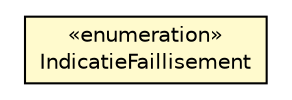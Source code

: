#!/usr/local/bin/dot
#
# Class diagram 
# Generated by UMLGraph version R5_6-24-gf6e263 (http://www.umlgraph.org/)
#

digraph G {
	edge [fontname="Helvetica",fontsize=10,labelfontname="Helvetica",labelfontsize=10];
	node [fontname="Helvetica",fontsize=10,shape=plaintext];
	nodesep=0.25;
	ranksep=0.5;
	// nl.egem.stuf.sector.bg._0204.IndicatieFaillisement
	c69013 [label=<<table title="nl.egem.stuf.sector.bg._0204.IndicatieFaillisement" border="0" cellborder="1" cellspacing="0" cellpadding="2" port="p" bgcolor="lemonChiffon" href="./IndicatieFaillisement.html">
		<tr><td><table border="0" cellspacing="0" cellpadding="1">
<tr><td align="center" balign="center"> &#171;enumeration&#187; </td></tr>
<tr><td align="center" balign="center"> IndicatieFaillisement </td></tr>
		</table></td></tr>
		</table>>, URL="./IndicatieFaillisement.html", fontname="Helvetica", fontcolor="black", fontsize=10.0];
}

